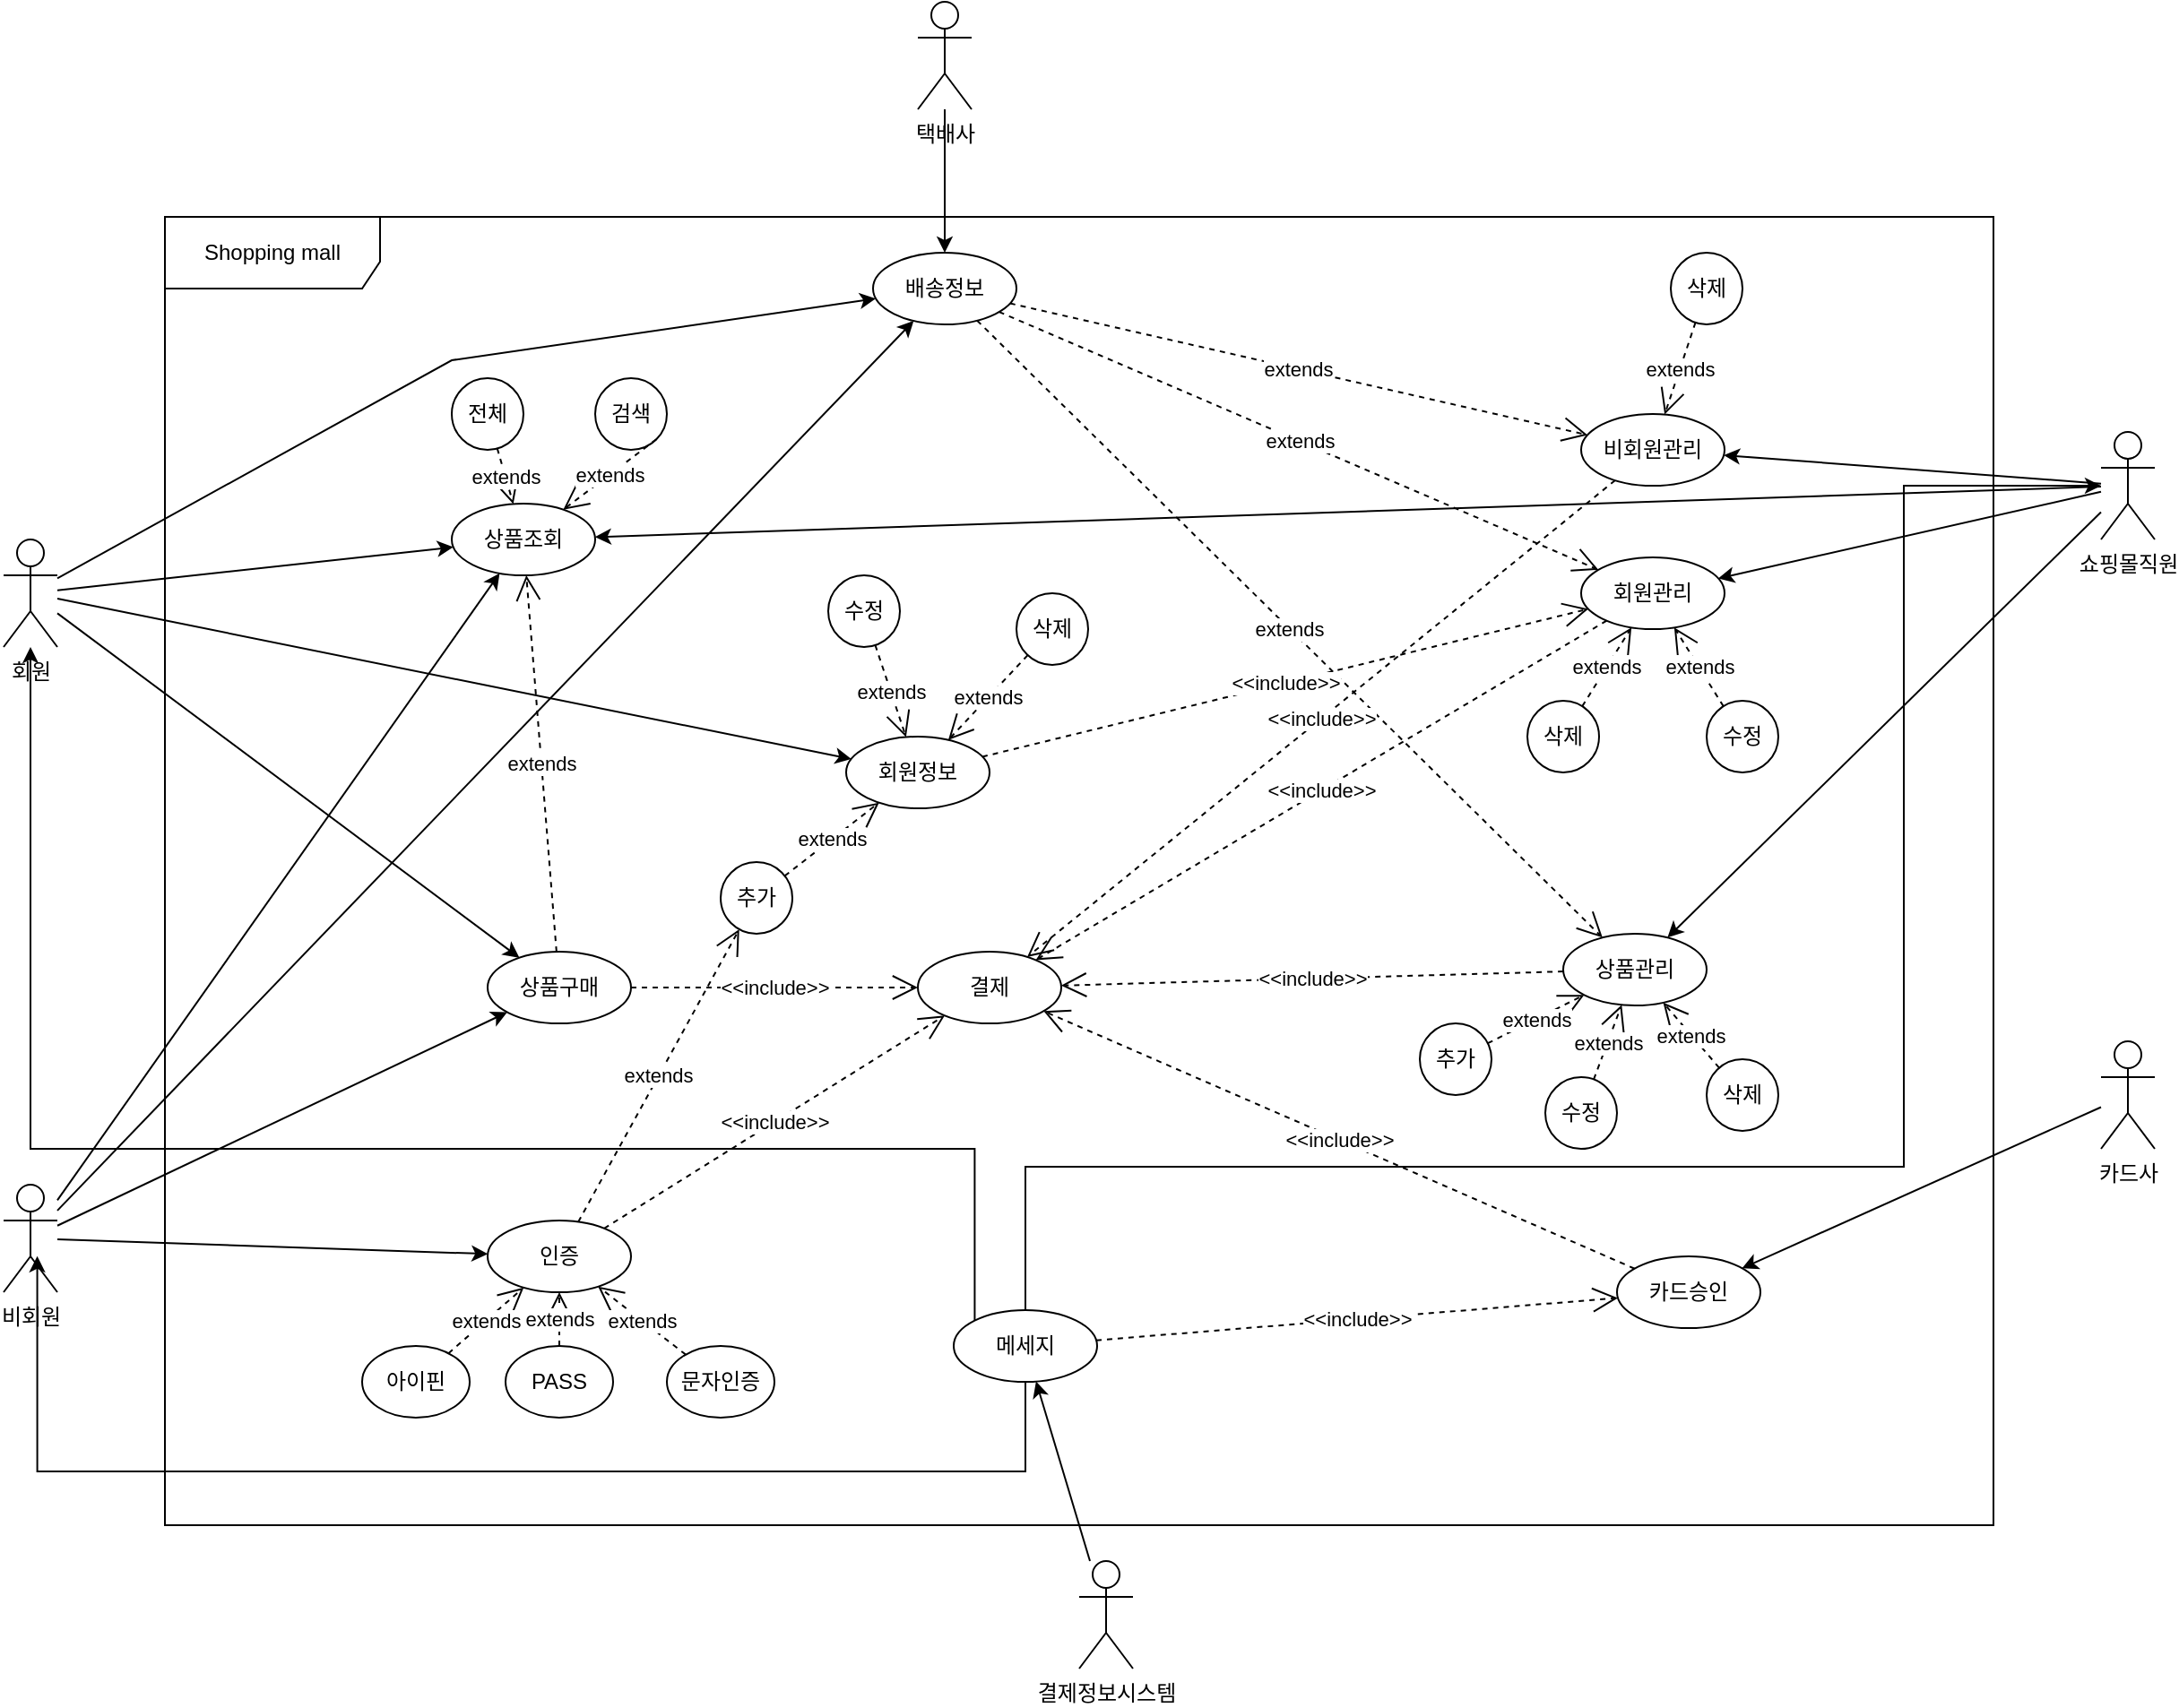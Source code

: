 <mxfile version="20.5.3" type="device"><diagram id="Lf80H-D8KRPeW_UHFNYf" name="페이지-1"><mxGraphModel dx="1635" dy="866" grid="1" gridSize="10" guides="1" tooltips="1" connect="1" arrows="1" fold="1" page="1" pageScale="1" pageWidth="3300" pageHeight="4681" math="0" shadow="0"><root><mxCell id="0"/><mxCell id="1" parent="0"/><mxCell id="bWgFRr3RfkX0s6qy6lkw-1" value="Shopping mall" style="shape=umlFrame;whiteSpace=wrap;html=1;width=120;height=40;" vertex="1" parent="1"><mxGeometry x="700" y="680" width="1020" height="730" as="geometry"/></mxCell><mxCell id="bWgFRr3RfkX0s6qy6lkw-47" style="edgeStyle=none;rounded=0;orthogonalLoop=1;jettySize=auto;html=1;" edge="1" parent="1" source="bWgFRr3RfkX0s6qy6lkw-2" target="bWgFRr3RfkX0s6qy6lkw-31"><mxGeometry relative="1" as="geometry"/></mxCell><mxCell id="bWgFRr3RfkX0s6qy6lkw-59" style="edgeStyle=none;rounded=0;orthogonalLoop=1;jettySize=auto;html=1;" edge="1" parent="1" source="bWgFRr3RfkX0s6qy6lkw-2" target="bWgFRr3RfkX0s6qy6lkw-38"><mxGeometry relative="1" as="geometry"/></mxCell><mxCell id="bWgFRr3RfkX0s6qy6lkw-78" style="edgeStyle=none;rounded=0;orthogonalLoop=1;jettySize=auto;html=1;" edge="1" parent="1" source="bWgFRr3RfkX0s6qy6lkw-2" target="bWgFRr3RfkX0s6qy6lkw-77"><mxGeometry relative="1" as="geometry"/></mxCell><mxCell id="bWgFRr3RfkX0s6qy6lkw-116" style="rounded=0;orthogonalLoop=1;jettySize=auto;html=1;startArrow=none;startFill=0;endArrow=classic;endFill=1;" edge="1" parent="1" source="bWgFRr3RfkX0s6qy6lkw-2" target="bWgFRr3RfkX0s6qy6lkw-17"><mxGeometry relative="1" as="geometry"><Array as="points"><mxPoint x="860" y="760"/></Array></mxGeometry></mxCell><mxCell id="bWgFRr3RfkX0s6qy6lkw-2" value="회원" style="shape=umlActor;verticalLabelPosition=bottom;verticalAlign=top;html=1;" vertex="1" parent="1"><mxGeometry x="610" y="860" width="30" height="60" as="geometry"/></mxCell><mxCell id="bWgFRr3RfkX0s6qy6lkw-24" style="edgeStyle=none;rounded=0;orthogonalLoop=1;jettySize=auto;html=1;" edge="1" parent="1" source="bWgFRr3RfkX0s6qy6lkw-3" target="bWgFRr3RfkX0s6qy6lkw-21"><mxGeometry relative="1" as="geometry"/></mxCell><mxCell id="bWgFRr3RfkX0s6qy6lkw-46" style="edgeStyle=none;rounded=0;orthogonalLoop=1;jettySize=auto;html=1;" edge="1" parent="1" source="bWgFRr3RfkX0s6qy6lkw-3" target="bWgFRr3RfkX0s6qy6lkw-31"><mxGeometry relative="1" as="geometry"/></mxCell><mxCell id="bWgFRr3RfkX0s6qy6lkw-53" style="edgeStyle=none;rounded=0;orthogonalLoop=1;jettySize=auto;html=1;" edge="1" parent="1" source="bWgFRr3RfkX0s6qy6lkw-3" target="bWgFRr3RfkX0s6qy6lkw-38"><mxGeometry relative="1" as="geometry"/></mxCell><mxCell id="bWgFRr3RfkX0s6qy6lkw-117" style="edgeStyle=none;rounded=0;orthogonalLoop=1;jettySize=auto;html=1;startArrow=none;startFill=0;endArrow=classic;endFill=1;" edge="1" parent="1" source="bWgFRr3RfkX0s6qy6lkw-3" target="bWgFRr3RfkX0s6qy6lkw-17"><mxGeometry relative="1" as="geometry"><Array as="points"/></mxGeometry></mxCell><mxCell id="bWgFRr3RfkX0s6qy6lkw-3" value="비회원" style="shape=umlActor;verticalLabelPosition=bottom;verticalAlign=top;html=1;" vertex="1" parent="1"><mxGeometry x="610" y="1220" width="30" height="60" as="geometry"/></mxCell><mxCell id="bWgFRr3RfkX0s6qy6lkw-5" value="회원관리" style="ellipse;whiteSpace=wrap;html=1;" vertex="1" parent="1"><mxGeometry x="1490" y="870" width="80" height="40" as="geometry"/></mxCell><mxCell id="bWgFRr3RfkX0s6qy6lkw-6" value="결제" style="ellipse;whiteSpace=wrap;html=1;" vertex="1" parent="1"><mxGeometry x="1120" y="1090" width="80" height="40" as="geometry"/></mxCell><mxCell id="bWgFRr3RfkX0s6qy6lkw-12" value="카드승인" style="ellipse;whiteSpace=wrap;html=1;" vertex="1" parent="1"><mxGeometry x="1510" y="1260" width="80" height="40" as="geometry"/></mxCell><mxCell id="bWgFRr3RfkX0s6qy6lkw-37" style="edgeStyle=none;rounded=0;orthogonalLoop=1;jettySize=auto;html=1;" edge="1" parent="1" source="bWgFRr3RfkX0s6qy6lkw-13" target="bWgFRr3RfkX0s6qy6lkw-12"><mxGeometry relative="1" as="geometry"/></mxCell><mxCell id="bWgFRr3RfkX0s6qy6lkw-13" value="카드사" style="shape=umlActor;verticalLabelPosition=bottom;verticalAlign=top;html=1;" vertex="1" parent="1"><mxGeometry x="1780" y="1140" width="30" height="60" as="geometry"/></mxCell><mxCell id="bWgFRr3RfkX0s6qy6lkw-35" style="edgeStyle=none;rounded=0;orthogonalLoop=1;jettySize=auto;html=1;" edge="1" parent="1" source="bWgFRr3RfkX0s6qy6lkw-14" target="bWgFRr3RfkX0s6qy6lkw-5"><mxGeometry relative="1" as="geometry"/></mxCell><mxCell id="bWgFRr3RfkX0s6qy6lkw-36" style="edgeStyle=none;rounded=0;orthogonalLoop=1;jettySize=auto;html=1;" edge="1" parent="1" source="bWgFRr3RfkX0s6qy6lkw-14" target="bWgFRr3RfkX0s6qy6lkw-15"><mxGeometry relative="1" as="geometry"/></mxCell><mxCell id="bWgFRr3RfkX0s6qy6lkw-44" style="edgeStyle=none;rounded=0;orthogonalLoop=1;jettySize=auto;html=1;" edge="1" parent="1" source="bWgFRr3RfkX0s6qy6lkw-14" target="bWgFRr3RfkX0s6qy6lkw-31"><mxGeometry relative="1" as="geometry"/></mxCell><mxCell id="bWgFRr3RfkX0s6qy6lkw-61" style="edgeStyle=none;rounded=0;orthogonalLoop=1;jettySize=auto;html=1;" edge="1" parent="1" source="bWgFRr3RfkX0s6qy6lkw-14" target="bWgFRr3RfkX0s6qy6lkw-60"><mxGeometry relative="1" as="geometry"/></mxCell><mxCell id="bWgFRr3RfkX0s6qy6lkw-14" value="쇼핑몰직원" style="shape=umlActor;verticalLabelPosition=bottom;verticalAlign=top;html=1;" vertex="1" parent="1"><mxGeometry x="1780" y="800" width="30" height="60" as="geometry"/></mxCell><mxCell id="bWgFRr3RfkX0s6qy6lkw-15" value="상품관리" style="ellipse;whiteSpace=wrap;html=1;" vertex="1" parent="1"><mxGeometry x="1480" y="1080" width="80" height="40" as="geometry"/></mxCell><mxCell id="bWgFRr3RfkX0s6qy6lkw-17" value="배송정보" style="ellipse;whiteSpace=wrap;html=1;" vertex="1" parent="1"><mxGeometry x="1095" y="700" width="80" height="40" as="geometry"/></mxCell><mxCell id="bWgFRr3RfkX0s6qy6lkw-27" style="edgeStyle=none;rounded=0;orthogonalLoop=1;jettySize=auto;html=1;" edge="1" parent="1" source="bWgFRr3RfkX0s6qy6lkw-20" target="bWgFRr3RfkX0s6qy6lkw-17"><mxGeometry relative="1" as="geometry"/></mxCell><mxCell id="bWgFRr3RfkX0s6qy6lkw-20" value="택배사" style="shape=umlActor;verticalLabelPosition=bottom;verticalAlign=top;html=1;" vertex="1" parent="1"><mxGeometry x="1120" y="560" width="30" height="60" as="geometry"/></mxCell><mxCell id="bWgFRr3RfkX0s6qy6lkw-21" value="인증" style="ellipse;whiteSpace=wrap;html=1;" vertex="1" parent="1"><mxGeometry x="880" y="1240" width="80" height="40" as="geometry"/></mxCell><mxCell id="bWgFRr3RfkX0s6qy6lkw-31" value="상품조회" style="ellipse;whiteSpace=wrap;html=1;" vertex="1" parent="1"><mxGeometry x="860" y="840" width="80" height="40" as="geometry"/></mxCell><mxCell id="bWgFRr3RfkX0s6qy6lkw-38" value="상품구매" style="ellipse;whiteSpace=wrap;html=1;" vertex="1" parent="1"><mxGeometry x="880" y="1090" width="80" height="40" as="geometry"/></mxCell><mxCell id="bWgFRr3RfkX0s6qy6lkw-40" value="extends" style="endArrow=open;endSize=12;dashed=1;html=1;rounded=0;" edge="1" parent="1" source="bWgFRr3RfkX0s6qy6lkw-38" target="bWgFRr3RfkX0s6qy6lkw-31"><mxGeometry width="160" relative="1" as="geometry"><mxPoint x="1130" y="1150" as="sourcePoint"/><mxPoint x="1290" y="1150" as="targetPoint"/></mxGeometry></mxCell><mxCell id="bWgFRr3RfkX0s6qy6lkw-42" value="&amp;lt;&amp;lt;include&amp;gt;&amp;gt;" style="endArrow=open;endSize=12;dashed=1;html=1;rounded=0;" edge="1" parent="1" source="bWgFRr3RfkX0s6qy6lkw-38" target="bWgFRr3RfkX0s6qy6lkw-6"><mxGeometry width="160" relative="1" as="geometry"><mxPoint x="1130" y="1150" as="sourcePoint"/><mxPoint x="1290" y="1150" as="targetPoint"/></mxGeometry></mxCell><mxCell id="bWgFRr3RfkX0s6qy6lkw-45" value="&amp;lt;&amp;lt;include&amp;gt;&amp;gt;" style="endArrow=open;endSize=12;dashed=1;html=1;rounded=0;" edge="1" parent="1" source="bWgFRr3RfkX0s6qy6lkw-5" target="bWgFRr3RfkX0s6qy6lkw-6"><mxGeometry width="160" relative="1" as="geometry"><mxPoint x="1130" y="1150" as="sourcePoint"/><mxPoint x="1290" y="1150" as="targetPoint"/></mxGeometry></mxCell><mxCell id="bWgFRr3RfkX0s6qy6lkw-54" value="&amp;lt;&amp;lt;include&amp;gt;&amp;gt;" style="endArrow=open;endSize=12;dashed=1;html=1;rounded=0;" edge="1" parent="1" source="bWgFRr3RfkX0s6qy6lkw-21" target="bWgFRr3RfkX0s6qy6lkw-6"><mxGeometry width="160" relative="1" as="geometry"><mxPoint x="1130" y="1150" as="sourcePoint"/><mxPoint x="1290" y="1150" as="targetPoint"/></mxGeometry></mxCell><mxCell id="bWgFRr3RfkX0s6qy6lkw-55" value="&amp;lt;&amp;lt;include&amp;gt;&amp;gt;" style="endArrow=open;endSize=12;dashed=1;html=1;rounded=0;" edge="1" parent="1" source="bWgFRr3RfkX0s6qy6lkw-15" target="bWgFRr3RfkX0s6qy6lkw-6"><mxGeometry width="160" relative="1" as="geometry"><mxPoint x="1130" y="1150" as="sourcePoint"/><mxPoint x="1290" y="1150" as="targetPoint"/></mxGeometry></mxCell><mxCell id="bWgFRr3RfkX0s6qy6lkw-56" value="&amp;lt;&amp;lt;include&amp;gt;&amp;gt;" style="endArrow=open;endSize=12;dashed=1;html=1;rounded=0;" edge="1" parent="1" source="bWgFRr3RfkX0s6qy6lkw-12" target="bWgFRr3RfkX0s6qy6lkw-6"><mxGeometry width="160" relative="1" as="geometry"><mxPoint x="1130" y="1150" as="sourcePoint"/><mxPoint x="1290" y="1150" as="targetPoint"/></mxGeometry></mxCell><mxCell id="bWgFRr3RfkX0s6qy6lkw-57" value="extends" style="endArrow=open;endSize=12;dashed=1;html=1;rounded=0;" edge="1" parent="1" source="bWgFRr3RfkX0s6qy6lkw-17" target="bWgFRr3RfkX0s6qy6lkw-5"><mxGeometry width="160" relative="1" as="geometry"><mxPoint x="1130" y="970" as="sourcePoint"/><mxPoint x="1290" y="970" as="targetPoint"/></mxGeometry></mxCell><mxCell id="bWgFRr3RfkX0s6qy6lkw-58" value="extends" style="endArrow=open;endSize=12;dashed=1;html=1;rounded=0;" edge="1" parent="1" source="bWgFRr3RfkX0s6qy6lkw-17" target="bWgFRr3RfkX0s6qy6lkw-15"><mxGeometry width="160" relative="1" as="geometry"><mxPoint x="1130" y="970" as="sourcePoint"/><mxPoint x="1290" y="970" as="targetPoint"/></mxGeometry></mxCell><mxCell id="bWgFRr3RfkX0s6qy6lkw-60" value="비회원관리" style="ellipse;whiteSpace=wrap;html=1;" vertex="1" parent="1"><mxGeometry x="1490" y="790" width="80" height="40" as="geometry"/></mxCell><mxCell id="bWgFRr3RfkX0s6qy6lkw-62" value="extends" style="endArrow=open;endSize=12;dashed=1;html=1;rounded=0;" edge="1" parent="1" source="bWgFRr3RfkX0s6qy6lkw-17" target="bWgFRr3RfkX0s6qy6lkw-60"><mxGeometry width="160" relative="1" as="geometry"><mxPoint x="1130" y="1090" as="sourcePoint"/><mxPoint x="1290" y="1090" as="targetPoint"/></mxGeometry></mxCell><mxCell id="bWgFRr3RfkX0s6qy6lkw-63" value="&amp;lt;&amp;lt;include&amp;gt;&amp;gt;" style="endArrow=open;endSize=12;dashed=1;html=1;rounded=0;" edge="1" parent="1" source="bWgFRr3RfkX0s6qy6lkw-60" target="bWgFRr3RfkX0s6qy6lkw-6"><mxGeometry width="160" relative="1" as="geometry"><mxPoint x="1130" y="1090" as="sourcePoint"/><mxPoint x="1290" y="1090" as="targetPoint"/></mxGeometry></mxCell><mxCell id="bWgFRr3RfkX0s6qy6lkw-67" value="전체" style="ellipse;whiteSpace=wrap;html=1;" vertex="1" parent="1"><mxGeometry x="860" y="770" width="40" height="40" as="geometry"/></mxCell><mxCell id="bWgFRr3RfkX0s6qy6lkw-69" value="검색" style="ellipse;whiteSpace=wrap;html=1;" vertex="1" parent="1"><mxGeometry x="940" y="770" width="40" height="40" as="geometry"/></mxCell><mxCell id="bWgFRr3RfkX0s6qy6lkw-75" value="extends" style="endArrow=open;endSize=12;dashed=1;html=1;rounded=0;" edge="1" parent="1" source="bWgFRr3RfkX0s6qy6lkw-67" target="bWgFRr3RfkX0s6qy6lkw-31"><mxGeometry width="160" relative="1" as="geometry"><mxPoint x="1010" y="950" as="sourcePoint"/><mxPoint x="1100" y="978" as="targetPoint"/></mxGeometry></mxCell><mxCell id="bWgFRr3RfkX0s6qy6lkw-76" value="extends" style="endArrow=open;endSize=12;dashed=1;html=1;rounded=0;exitX=1;exitY=1;exitDx=0;exitDy=0;" edge="1" parent="1" source="bWgFRr3RfkX0s6qy6lkw-69" target="bWgFRr3RfkX0s6qy6lkw-31"><mxGeometry width="160" relative="1" as="geometry"><mxPoint x="1120" y="930" as="sourcePoint"/><mxPoint x="1280" y="930" as="targetPoint"/></mxGeometry></mxCell><mxCell id="bWgFRr3RfkX0s6qy6lkw-77" value="회원정보" style="ellipse;whiteSpace=wrap;html=1;" vertex="1" parent="1"><mxGeometry x="1080" y="970" width="80" height="40" as="geometry"/></mxCell><mxCell id="bWgFRr3RfkX0s6qy6lkw-79" value="&amp;lt;&amp;lt;include&amp;gt;&amp;gt;" style="endArrow=open;endSize=12;dashed=1;html=1;rounded=0;" edge="1" parent="1" source="bWgFRr3RfkX0s6qy6lkw-77" target="bWgFRr3RfkX0s6qy6lkw-5"><mxGeometry width="160" relative="1" as="geometry"><mxPoint x="1120" y="1040" as="sourcePoint"/><mxPoint x="1280" y="1040" as="targetPoint"/></mxGeometry></mxCell><mxCell id="bWgFRr3RfkX0s6qy6lkw-80" value="수정" style="ellipse;whiteSpace=wrap;html=1;" vertex="1" parent="1"><mxGeometry x="1070" y="880" width="40" height="40" as="geometry"/></mxCell><mxCell id="bWgFRr3RfkX0s6qy6lkw-81" value="삭제" style="ellipse;whiteSpace=wrap;html=1;" vertex="1" parent="1"><mxGeometry x="1175" y="890" width="40" height="40" as="geometry"/></mxCell><mxCell id="bWgFRr3RfkX0s6qy6lkw-82" value="extends" style="endArrow=open;endSize=12;dashed=1;html=1;rounded=0;" edge="1" parent="1" source="bWgFRr3RfkX0s6qy6lkw-80" target="bWgFRr3RfkX0s6qy6lkw-77"><mxGeometry width="160" relative="1" as="geometry"><mxPoint x="1120" y="1040" as="sourcePoint"/><mxPoint x="1280" y="1040" as="targetPoint"/></mxGeometry></mxCell><mxCell id="bWgFRr3RfkX0s6qy6lkw-83" value="extends" style="endArrow=open;endSize=12;dashed=1;html=1;rounded=0;" edge="1" parent="1" source="bWgFRr3RfkX0s6qy6lkw-81" target="bWgFRr3RfkX0s6qy6lkw-77"><mxGeometry width="160" relative="1" as="geometry"><mxPoint x="1120" y="1040" as="sourcePoint"/><mxPoint x="1280" y="1040" as="targetPoint"/></mxGeometry></mxCell><mxCell id="bWgFRr3RfkX0s6qy6lkw-84" value="추가" style="ellipse;whiteSpace=wrap;html=1;" vertex="1" parent="1"><mxGeometry x="1010" y="1040" width="40" height="40" as="geometry"/></mxCell><mxCell id="bWgFRr3RfkX0s6qy6lkw-85" value="extends" style="endArrow=open;endSize=12;dashed=1;html=1;rounded=0;" edge="1" parent="1" source="bWgFRr3RfkX0s6qy6lkw-84" target="bWgFRr3RfkX0s6qy6lkw-77"><mxGeometry width="160" relative="1" as="geometry"><mxPoint x="1120" y="1040" as="sourcePoint"/><mxPoint x="1280" y="1040" as="targetPoint"/></mxGeometry></mxCell><mxCell id="bWgFRr3RfkX0s6qy6lkw-88" value="삭제" style="ellipse;whiteSpace=wrap;html=1;" vertex="1" parent="1"><mxGeometry x="1460" y="950" width="40" height="40" as="geometry"/></mxCell><mxCell id="bWgFRr3RfkX0s6qy6lkw-89" value="수정" style="ellipse;whiteSpace=wrap;html=1;" vertex="1" parent="1"><mxGeometry x="1560" y="950" width="40" height="40" as="geometry"/></mxCell><mxCell id="bWgFRr3RfkX0s6qy6lkw-90" value="extends" style="endArrow=open;endSize=12;dashed=1;html=1;rounded=0;" edge="1" parent="1" source="bWgFRr3RfkX0s6qy6lkw-88" target="bWgFRr3RfkX0s6qy6lkw-5"><mxGeometry width="160" relative="1" as="geometry"><mxPoint x="1120" y="1040" as="sourcePoint"/><mxPoint x="1280" y="1040" as="targetPoint"/></mxGeometry></mxCell><mxCell id="bWgFRr3RfkX0s6qy6lkw-91" value="extends" style="endArrow=open;endSize=12;dashed=1;html=1;rounded=0;" edge="1" parent="1" source="bWgFRr3RfkX0s6qy6lkw-89" target="bWgFRr3RfkX0s6qy6lkw-5"><mxGeometry width="160" relative="1" as="geometry"><mxPoint x="1120" y="1040" as="sourcePoint"/><mxPoint x="1280" y="1040" as="targetPoint"/></mxGeometry></mxCell><mxCell id="bWgFRr3RfkX0s6qy6lkw-92" value="삭제" style="ellipse;whiteSpace=wrap;html=1;" vertex="1" parent="1"><mxGeometry x="1540" y="700" width="40" height="40" as="geometry"/></mxCell><mxCell id="bWgFRr3RfkX0s6qy6lkw-93" value="extends" style="endArrow=open;endSize=12;dashed=1;html=1;rounded=0;" edge="1" parent="1" source="bWgFRr3RfkX0s6qy6lkw-92" target="bWgFRr3RfkX0s6qy6lkw-60"><mxGeometry width="160" relative="1" as="geometry"><mxPoint x="1120" y="1040" as="sourcePoint"/><mxPoint x="1280" y="1040" as="targetPoint"/></mxGeometry></mxCell><mxCell id="bWgFRr3RfkX0s6qy6lkw-94" value="아이핀" style="ellipse;whiteSpace=wrap;html=1;" vertex="1" parent="1"><mxGeometry x="810" y="1310" width="60" height="40" as="geometry"/></mxCell><mxCell id="bWgFRr3RfkX0s6qy6lkw-95" value="PASS" style="ellipse;whiteSpace=wrap;html=1;" vertex="1" parent="1"><mxGeometry x="890" y="1310" width="60" height="40" as="geometry"/></mxCell><mxCell id="bWgFRr3RfkX0s6qy6lkw-96" value="문자인증" style="ellipse;whiteSpace=wrap;html=1;" vertex="1" parent="1"><mxGeometry x="980" y="1310" width="60" height="40" as="geometry"/></mxCell><mxCell id="bWgFRr3RfkX0s6qy6lkw-97" value="extends" style="endArrow=open;endSize=12;dashed=1;html=1;rounded=0;" edge="1" parent="1" source="bWgFRr3RfkX0s6qy6lkw-94" target="bWgFRr3RfkX0s6qy6lkw-21"><mxGeometry width="160" relative="1" as="geometry"><mxPoint x="1120" y="1040" as="sourcePoint"/><mxPoint x="1280" y="1040" as="targetPoint"/></mxGeometry></mxCell><mxCell id="bWgFRr3RfkX0s6qy6lkw-98" value="extends" style="endArrow=open;endSize=12;dashed=1;html=1;rounded=0;" edge="1" parent="1" source="bWgFRr3RfkX0s6qy6lkw-95" target="bWgFRr3RfkX0s6qy6lkw-21"><mxGeometry width="160" relative="1" as="geometry"><mxPoint x="892.774" y="1321.904" as="sourcePoint"/><mxPoint x="916.547" y="1288.835" as="targetPoint"/></mxGeometry></mxCell><mxCell id="bWgFRr3RfkX0s6qy6lkw-99" value="extends" style="endArrow=open;endSize=12;dashed=1;html=1;rounded=0;" edge="1" parent="1" source="bWgFRr3RfkX0s6qy6lkw-96" target="bWgFRr3RfkX0s6qy6lkw-21"><mxGeometry width="160" relative="1" as="geometry"><mxPoint x="902.774" y="1331.904" as="sourcePoint"/><mxPoint x="926.547" y="1298.835" as="targetPoint"/></mxGeometry></mxCell><mxCell id="bWgFRr3RfkX0s6qy6lkw-100" value="extends" style="endArrow=open;endSize=12;dashed=1;html=1;rounded=0;" edge="1" parent="1" source="bWgFRr3RfkX0s6qy6lkw-21" target="bWgFRr3RfkX0s6qy6lkw-84"><mxGeometry width="160" relative="1" as="geometry"><mxPoint x="900.002" y="1230.473" as="sourcePoint"/><mxPoint x="836.433" y="1189.996" as="targetPoint"/></mxGeometry></mxCell><mxCell id="bWgFRr3RfkX0s6qy6lkw-101" value="수정" style="ellipse;whiteSpace=wrap;html=1;" vertex="1" parent="1"><mxGeometry x="1470" y="1160" width="40" height="40" as="geometry"/></mxCell><mxCell id="bWgFRr3RfkX0s6qy6lkw-102" value="삭제" style="ellipse;whiteSpace=wrap;html=1;" vertex="1" parent="1"><mxGeometry x="1560" y="1150" width="40" height="40" as="geometry"/></mxCell><mxCell id="bWgFRr3RfkX0s6qy6lkw-103" value="추가" style="ellipse;whiteSpace=wrap;html=1;" vertex="1" parent="1"><mxGeometry x="1400" y="1130" width="40" height="40" as="geometry"/></mxCell><mxCell id="bWgFRr3RfkX0s6qy6lkw-104" value="extends" style="endArrow=open;endSize=12;dashed=1;html=1;rounded=0;entryX=0;entryY=1;entryDx=0;entryDy=0;" edge="1" parent="1" source="bWgFRr3RfkX0s6qy6lkw-103" target="bWgFRr3RfkX0s6qy6lkw-15"><mxGeometry width="160" relative="1" as="geometry"><mxPoint x="1313.572" y="1240.473" as="sourcePoint"/><mxPoint x="1250.003" y="1199.996" as="targetPoint"/></mxGeometry></mxCell><mxCell id="bWgFRr3RfkX0s6qy6lkw-105" value="extends" style="endArrow=open;endSize=12;dashed=1;html=1;rounded=0;" edge="1" parent="1" source="bWgFRr3RfkX0s6qy6lkw-101" target="bWgFRr3RfkX0s6qy6lkw-15"><mxGeometry width="160" relative="1" as="geometry"><mxPoint x="1447.939" y="1151.157" as="sourcePoint"/><mxPoint x="1501.716" y="1124.142" as="targetPoint"/></mxGeometry></mxCell><mxCell id="bWgFRr3RfkX0s6qy6lkw-106" value="extends" style="endArrow=open;endSize=12;dashed=1;html=1;rounded=0;" edge="1" parent="1" source="bWgFRr3RfkX0s6qy6lkw-102" target="bWgFRr3RfkX0s6qy6lkw-15"><mxGeometry width="160" relative="1" as="geometry"><mxPoint x="1457.939" y="1161.157" as="sourcePoint"/><mxPoint x="1511.716" y="1134.142" as="targetPoint"/></mxGeometry></mxCell><mxCell id="bWgFRr3RfkX0s6qy6lkw-127" style="rounded=0;orthogonalLoop=1;jettySize=auto;html=1;startArrow=none;startFill=0;endArrow=classic;endFill=1;" edge="1" parent="1" source="bWgFRr3RfkX0s6qy6lkw-120" target="bWgFRr3RfkX0s6qy6lkw-121"><mxGeometry relative="1" as="geometry"/></mxCell><mxCell id="bWgFRr3RfkX0s6qy6lkw-120" value="결제정보시스템" style="shape=umlActor;verticalLabelPosition=bottom;verticalAlign=top;html=1;" vertex="1" parent="1"><mxGeometry x="1210" y="1430" width="30" height="60" as="geometry"/></mxCell><mxCell id="bWgFRr3RfkX0s6qy6lkw-125" style="edgeStyle=orthogonalEdgeStyle;rounded=0;orthogonalLoop=1;jettySize=auto;html=1;exitX=0;exitY=0;exitDx=0;exitDy=0;startArrow=none;startFill=0;endArrow=classic;endFill=1;" edge="1" parent="1" source="bWgFRr3RfkX0s6qy6lkw-121" target="bWgFRr3RfkX0s6qy6lkw-2"><mxGeometry relative="1" as="geometry"><Array as="points"><mxPoint x="1152" y="1200"/><mxPoint x="625" y="1200"/></Array></mxGeometry></mxCell><mxCell id="bWgFRr3RfkX0s6qy6lkw-126" style="edgeStyle=orthogonalEdgeStyle;rounded=0;orthogonalLoop=1;jettySize=auto;html=1;entryX=0.626;entryY=0.665;entryDx=0;entryDy=0;entryPerimeter=0;startArrow=none;startFill=0;endArrow=classic;endFill=1;" edge="1" parent="1" source="bWgFRr3RfkX0s6qy6lkw-121" target="bWgFRr3RfkX0s6qy6lkw-3"><mxGeometry relative="1" as="geometry"><Array as="points"><mxPoint x="1180" y="1380"/><mxPoint x="629" y="1380"/></Array></mxGeometry></mxCell><mxCell id="bWgFRr3RfkX0s6qy6lkw-128" style="edgeStyle=orthogonalEdgeStyle;rounded=0;orthogonalLoop=1;jettySize=auto;html=1;startArrow=none;startFill=0;endArrow=classic;endFill=1;" edge="1" parent="1" source="bWgFRr3RfkX0s6qy6lkw-121" target="bWgFRr3RfkX0s6qy6lkw-14"><mxGeometry relative="1" as="geometry"><Array as="points"><mxPoint x="1180" y="1210"/><mxPoint x="1670" y="1210"/><mxPoint x="1670" y="830"/></Array></mxGeometry></mxCell><mxCell id="bWgFRr3RfkX0s6qy6lkw-121" value="메세지" style="ellipse;whiteSpace=wrap;html=1;" vertex="1" parent="1"><mxGeometry x="1140" y="1290" width="80" height="40" as="geometry"/></mxCell><mxCell id="bWgFRr3RfkX0s6qy6lkw-122" value="&amp;lt;&amp;lt;include&amp;gt;&amp;gt;" style="endArrow=open;endSize=12;dashed=1;html=1;rounded=0;" edge="1" parent="1" source="bWgFRr3RfkX0s6qy6lkw-121" target="bWgFRr3RfkX0s6qy6lkw-12"><mxGeometry width="160" relative="1" as="geometry"><mxPoint x="1280" y="1290" as="sourcePoint"/><mxPoint x="1440" y="1290" as="targetPoint"/></mxGeometry></mxCell></root></mxGraphModel></diagram></mxfile>